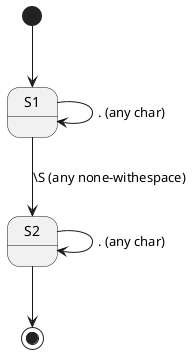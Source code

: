 @startuml
[*] --> S1
S1 -> S1 : . (any char)
S1 --> S2 : \S (any none-withespace)
S2 -> S2 : . (any char)
S2 --> [*]
@enduml